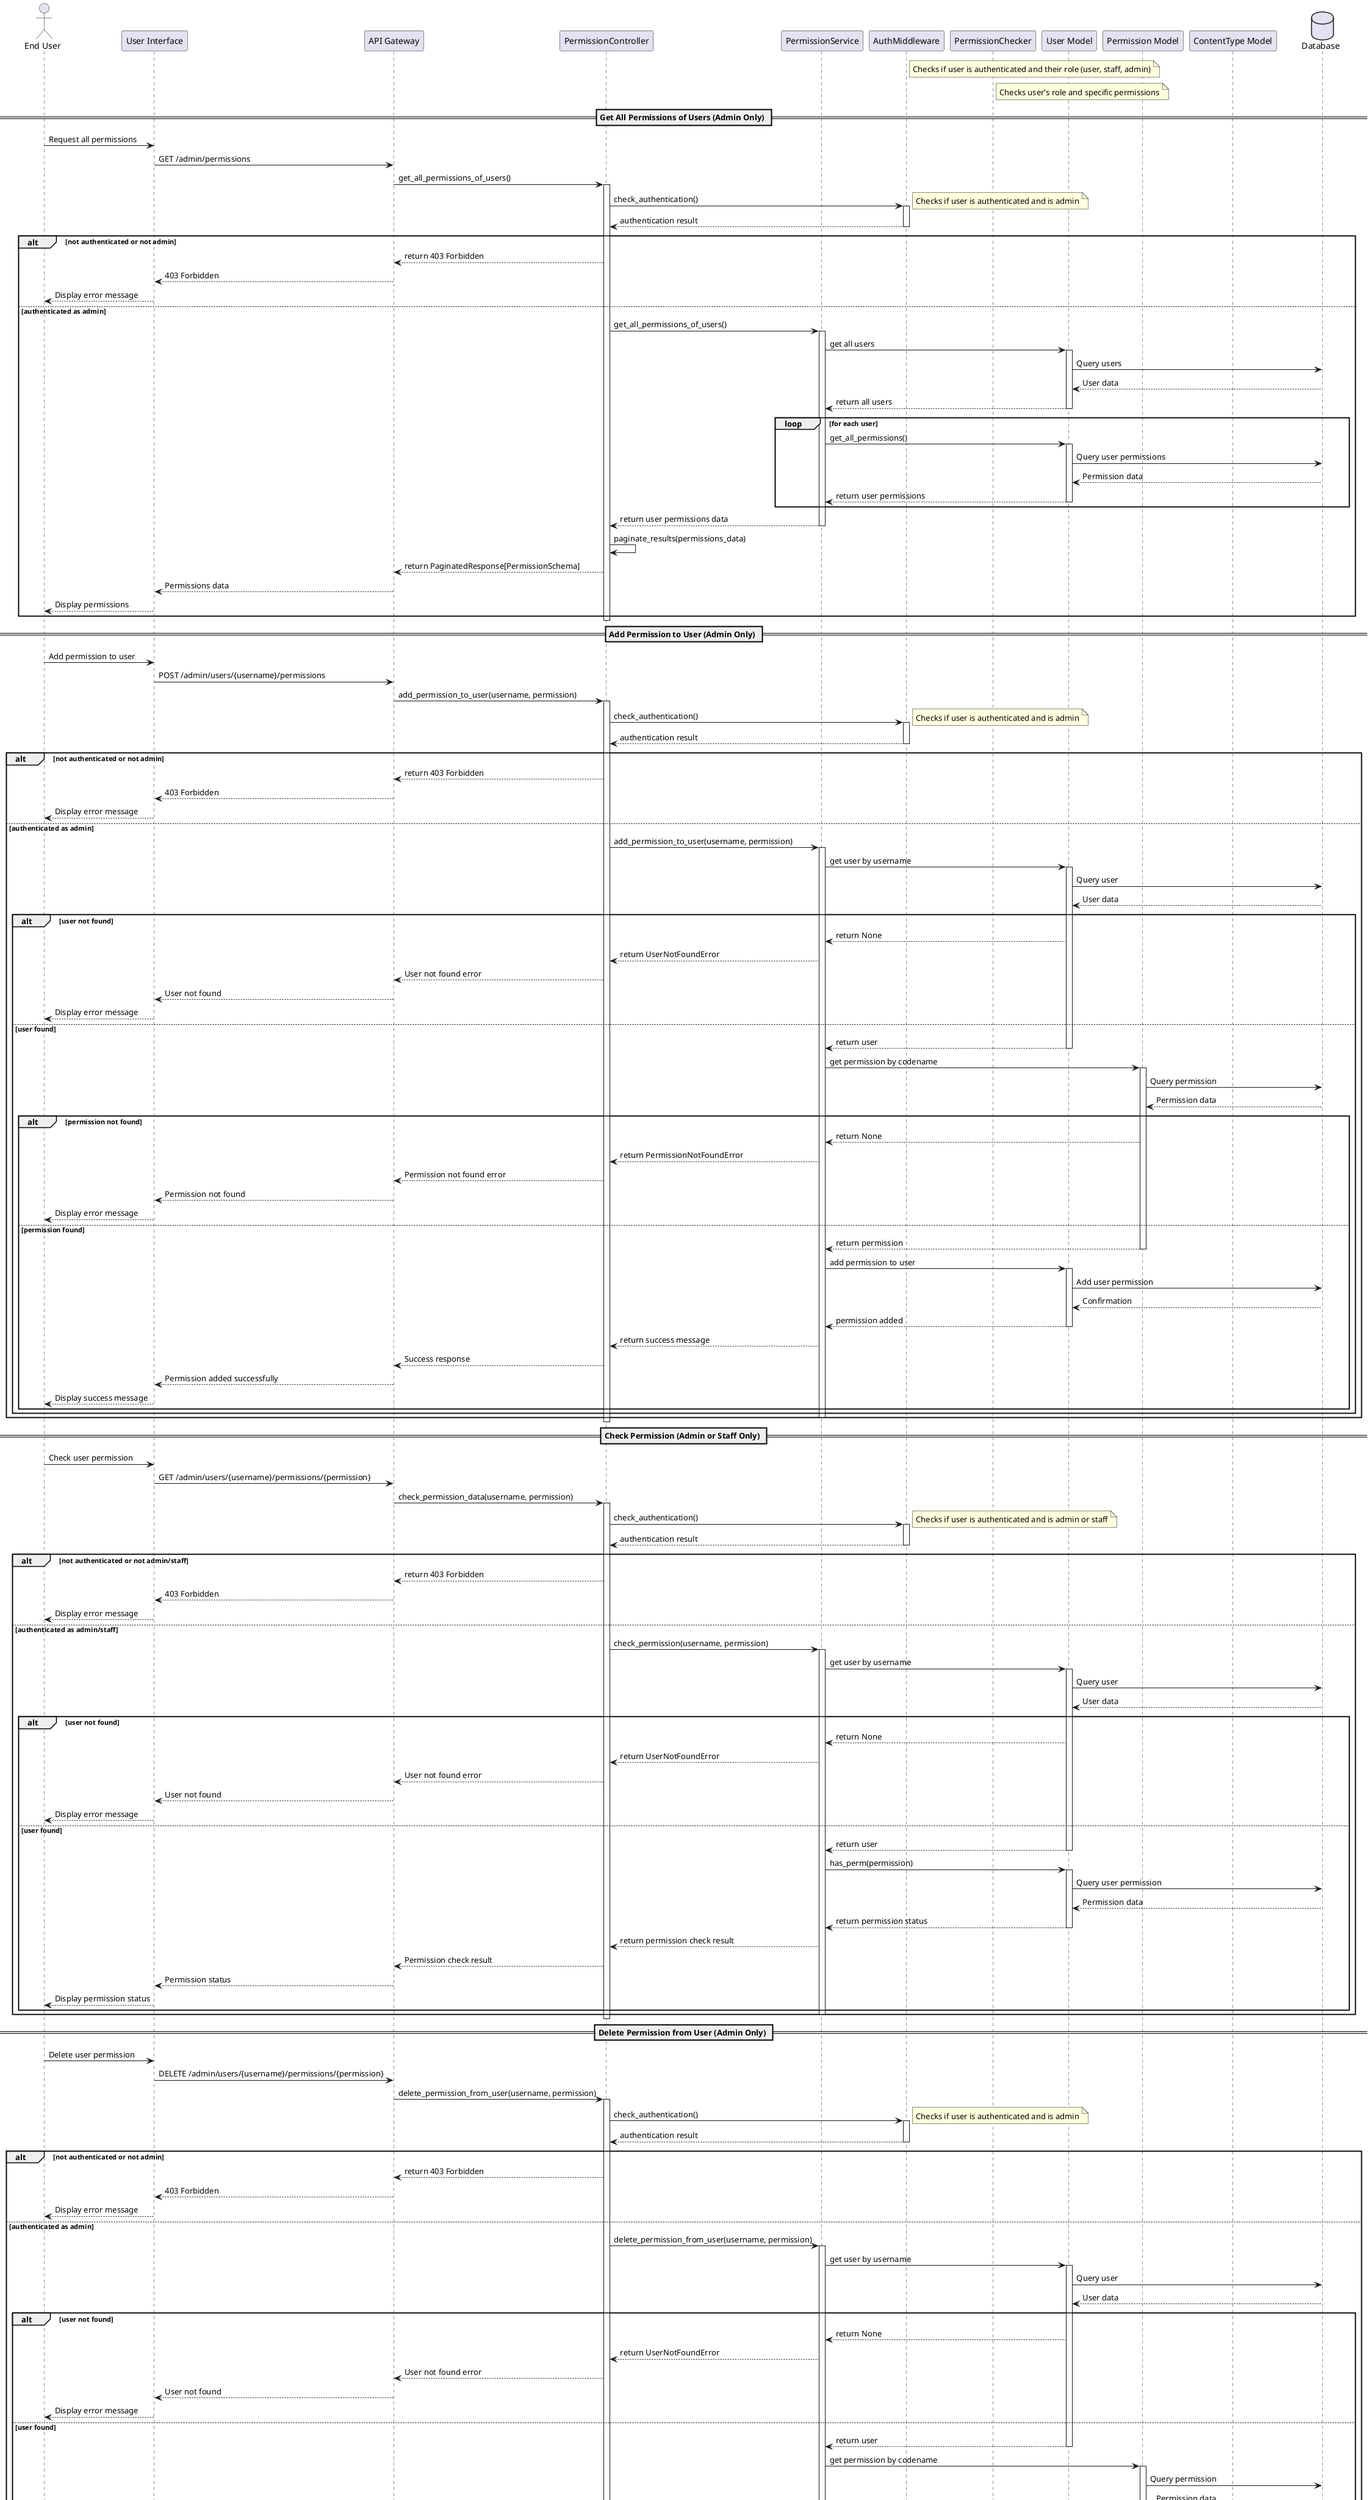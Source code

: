 @startuml Permission Service

actor "End User" as EU
participant "User Interface" as UI
participant "API Gateway" as AG
participant "PermissionController" as PC
participant "PermissionService" as PS
participant "AuthMiddleware" as AM
participant "PermissionChecker" as PChecker
participant "User Model" as UM
participant "Permission Model" as PM
participant "ContentType Model" as CTM
database "Database" as DB

note right of AM
  Checks if user is authenticated and their role (user, staff, admin)
end note

note right of PChecker
  Checks user's role and specific permissions
end note

== Get All Permissions of Users (Admin Only) ==
EU -> UI : Request all permissions
UI -> AG : GET /admin/permissions
AG -> PC : get_all_permissions_of_users()
activate PC
PC -> AM : check_authentication()
activate AM
note right
  Checks if user is authenticated and is admin
end note
AM --> PC : authentication result
deactivate AM
alt not authenticated or not admin
    PC --> AG : return 403 Forbidden
    AG --> UI : 403 Forbidden
    UI --> EU : Display error message
else authenticated as admin
    PC -> PS : get_all_permissions_of_users()
    activate PS
    PS -> UM : get all users
    activate UM
    UM -> DB : Query users
    DB --> UM : User data
    UM --> PS : return all users
    deactivate UM
    loop for each user
        PS -> UM : get_all_permissions()
        activate UM
        UM -> DB : Query user permissions
        DB --> UM : Permission data
        UM --> PS : return user permissions
        deactivate UM
    end
    PS --> PC : return user permissions data
    deactivate PS
    PC -> PC : paginate_results(permissions_data)
    PC --> AG : return PaginatedResponse[PermissionSchema]
    AG --> UI : Permissions data
    UI --> EU : Display permissions
end
deactivate PC

== Add Permission to User (Admin Only) ==
EU -> UI : Add permission to user
UI -> AG : POST /admin/users/{username}/permissions
AG -> PC : add_permission_to_user(username, permission)
activate PC
PC -> AM : check_authentication()
activate AM
note right
  Checks if user is authenticated and is admin
end note
AM --> PC : authentication result
deactivate AM
alt not authenticated or not admin
    PC --> AG : return 403 Forbidden
    AG --> UI : 403 Forbidden
    UI --> EU : Display error message
else authenticated as admin
    PC -> PS : add_permission_to_user(username, permission)
    activate PS
    PS -> UM : get user by username
    activate UM
    UM -> DB : Query user
    DB --> UM : User data
    alt user not found
        UM --> PS : return None
        PS --> PC : return UserNotFoundError
        PC --> AG : User not found error
        AG --> UI : User not found
        UI --> EU : Display error message
    else user found
        UM --> PS : return user
        deactivate UM
        PS -> PM : get permission by codename
        activate PM
        PM -> DB : Query permission
        DB --> PM : Permission data
        alt permission not found
            PM --> PS : return None
            PS --> PC : return PermissionNotFoundError
            PC --> AG : Permission not found error
            AG --> UI : Permission not found
            UI --> EU : Display error message
        else permission found
            PM --> PS : return permission
            deactivate PM
            PS -> UM : add permission to user
            activate UM
            UM -> DB : Add user permission
            DB --> UM : Confirmation
            UM --> PS : permission added
            deactivate UM
            PS --> PC : return success message
            PC --> AG : Success response
            AG --> UI : Permission added successfully
            UI --> EU : Display success message
        end
    end
    deactivate PS
end
deactivate PC

== Check Permission (Admin or Staff Only) ==
EU -> UI : Check user permission
UI -> AG : GET /admin/users/{username}/permissions/{permission}
AG -> PC : check_permission_data(username, permission)
activate PC
PC -> AM : check_authentication()
activate AM
note right
  Checks if user is authenticated and is admin or staff
end note
AM --> PC : authentication result
deactivate AM
alt not authenticated or not admin/staff
    PC --> AG : return 403 Forbidden
    AG --> UI : 403 Forbidden
    UI --> EU : Display error message
else authenticated as admin/staff
    PC -> PS : check_permission(username, permission)
    activate PS
    PS -> UM : get user by username
    activate UM
    UM -> DB : Query user
    DB --> UM : User data
    alt user not found
        UM --> PS : return None
        PS --> PC : return UserNotFoundError
        PC --> AG : User not found error
        AG --> UI : User not found
        UI --> EU : Display error message
    else user found
        UM --> PS : return user
        deactivate UM
        PS -> UM : has_perm(permission)
        activate UM
        UM -> DB : Query user permission
        DB --> UM : Permission data
        UM --> PS : return permission status
        deactivate UM
        PS --> PC : return permission check result
        PC --> AG : Permission check result
        AG --> UI : Permission status
        UI --> EU : Display permission status
    end
    deactivate PS
end
deactivate PC

== Delete Permission from User (Admin Only) ==
EU -> UI : Delete user permission
UI -> AG : DELETE /admin/users/{username}/permissions/{permission}
AG -> PC : delete_permission_from_user(username, permission)
activate PC
PC -> AM : check_authentication()
activate AM
note right
  Checks if user is authenticated and is admin
end note
AM --> PC : authentication result
deactivate AM
alt not authenticated or not admin
    PC --> AG : return 403 Forbidden
    AG --> UI : 403 Forbidden
    UI --> EU : Display error message
else authenticated as admin
    PC -> PS : delete_permission_from_user(username, permission)
    activate PS
    PS -> UM : get user by username
    activate UM
    UM -> DB : Query user
    DB --> UM : User data
    alt user not found
        UM --> PS : return None
        PS --> PC : return UserNotFoundError
        PC --> AG : User not found error
        AG --> UI : User not found
        UI --> EU : Display error message
    else user found
        UM --> PS : return user
        deactivate UM
        PS -> PM : get permission by codename
        activate PM
        PM -> DB : Query permission
        DB --> PM : Permission data
        alt permission not found
            PM --> PS : return None
            PS --> PC : return PermissionNotFoundError
            PC --> AG : Permission not found error
            AG --> UI : Permission not found
            UI --> EU : Display error message
        else permission found
            PM --> PS : return permission
            deactivate PM
            PS -> UM : remove permission from user
            activate UM
            UM -> DB : Remove user permission
            DB --> UM : Confirmation
            UM --> PS : permission removed
            deactivate UM
            PS --> PC : return success message
            PC --> AG : Success response
            AG --> UI : Permission removed successfully
            UI --> EU : Display success message
        end
    end
    deactivate PS
end
deactivate PC

== Create Permission (Admin Only) ==
EU -> UI : Create new permission
UI -> AG : POST /admin/permissions
AG -> PC : create_permission(permission_data)
activate PC
PC -> AM : check_authentication()
activate AM
note right
  Checks if user is authenticated and is admin
end note
AM --> PC : authentication result
deactivate AM
alt not authenticated or not admin
    PC --> AG : return 403 Forbidden
    AG --> UI : 403 Forbidden
    UI --> EU : Display error message
else authenticated as admin
    PC -> PS : create_permission(permission_data)
    activate PS
    PS -> CTM : get_for_model(User)
    activate CTM
    CTM -> DB : Query content type
    DB --> CTM : Content type data
    CTM --> PS : return content_type
    deactivate CTM
    PS -> PM : create(permission_data, content_type)
    activate PM
    PM -> DB : Create new permission
    DB --> PM : Confirmation
    PM --> PS : return created permission
    deactivate PM
    PS --> PC : return PermissionSchema
    PC --> AG : New permission data
    AG --> UI : New permission created
    UI --> EU : Display success message
    deactivate PS
end
deactivate PC

== Get User Permissions (Authenticated User) ==
EU -> UI : Request own permissions
UI -> AG : GET /users/me/permissions
AG -> PC : get_user_permissions()
activate PC
PC -> AM : check_authentication()
activate AM
note right
  Checks if user is authenticated (any role)
end note
AM --> PC : authentication result
deactivate AM
alt not authenticated
    PC --> AG : return 401 Unauthorized
    AG --> UI : 401 Unauthorized
    UI --> EU : Display error message
else authenticated
    PC -> PS : get_user_permissions(current_user)
    activate PS
    PS -> UM : get_all_permissions()
    activate UM
    UM -> DB : Query user permissions
    DB --> UM : Permission data
    UM --> PS : return user permissions
    deactivate UM
    PS --> PC : return user permissions data
    PC -> PC : paginate_results(permissions_data)
    PC --> AG : return PaginatedResponse[PermissionSchema]
    AG --> UI : User permissions data
    UI --> EU : Display user permissions
    deactivate PS
end
deactivate PC

@enduml